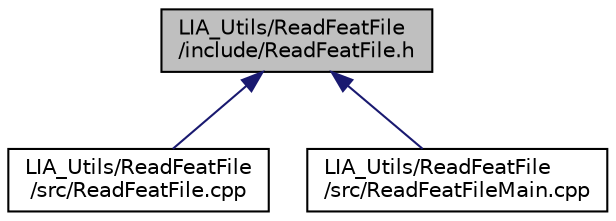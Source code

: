 digraph "LIA_Utils/ReadFeatFile/include/ReadFeatFile.h"
{
  edge [fontname="Helvetica",fontsize="10",labelfontname="Helvetica",labelfontsize="10"];
  node [fontname="Helvetica",fontsize="10",shape=record];
  Node1 [label="LIA_Utils/ReadFeatFile\l/include/ReadFeatFile.h",height=0.2,width=0.4,color="black", fillcolor="grey75", style="filled" fontcolor="black"];
  Node1 -> Node2 [dir="back",color="midnightblue",fontsize="10",style="solid",fontname="Helvetica"];
  Node2 [label="LIA_Utils/ReadFeatFile\l/src/ReadFeatFile.cpp",height=0.2,width=0.4,color="black", fillcolor="white", style="filled",URL="$ReadFeatFile_8cpp.html"];
  Node1 -> Node3 [dir="back",color="midnightblue",fontsize="10",style="solid",fontname="Helvetica"];
  Node3 [label="LIA_Utils/ReadFeatFile\l/src/ReadFeatFileMain.cpp",height=0.2,width=0.4,color="black", fillcolor="white", style="filled",URL="$ReadFeatFileMain_8cpp.html"];
}
